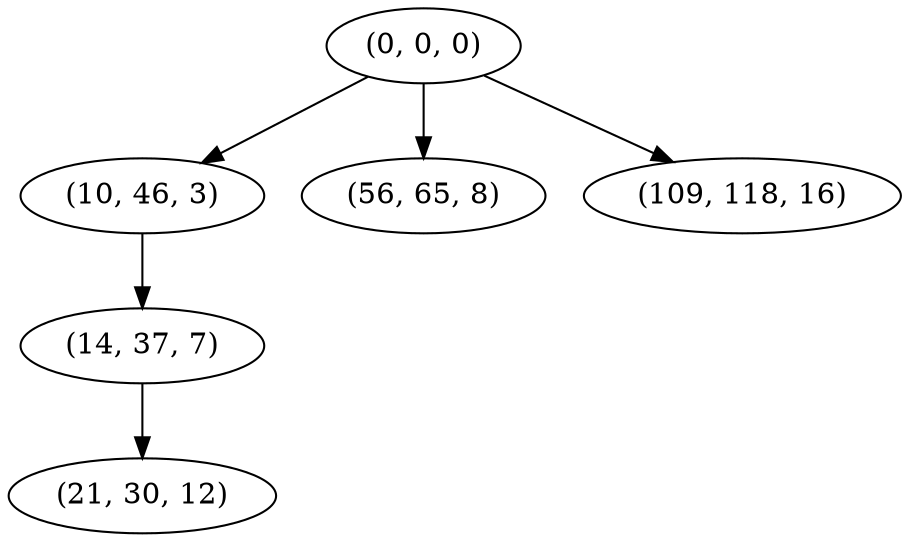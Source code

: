 digraph tree {
    "(0, 0, 0)";
    "(10, 46, 3)";
    "(14, 37, 7)";
    "(21, 30, 12)";
    "(56, 65, 8)";
    "(109, 118, 16)";
    "(0, 0, 0)" -> "(10, 46, 3)";
    "(0, 0, 0)" -> "(56, 65, 8)";
    "(0, 0, 0)" -> "(109, 118, 16)";
    "(10, 46, 3)" -> "(14, 37, 7)";
    "(14, 37, 7)" -> "(21, 30, 12)";
}
